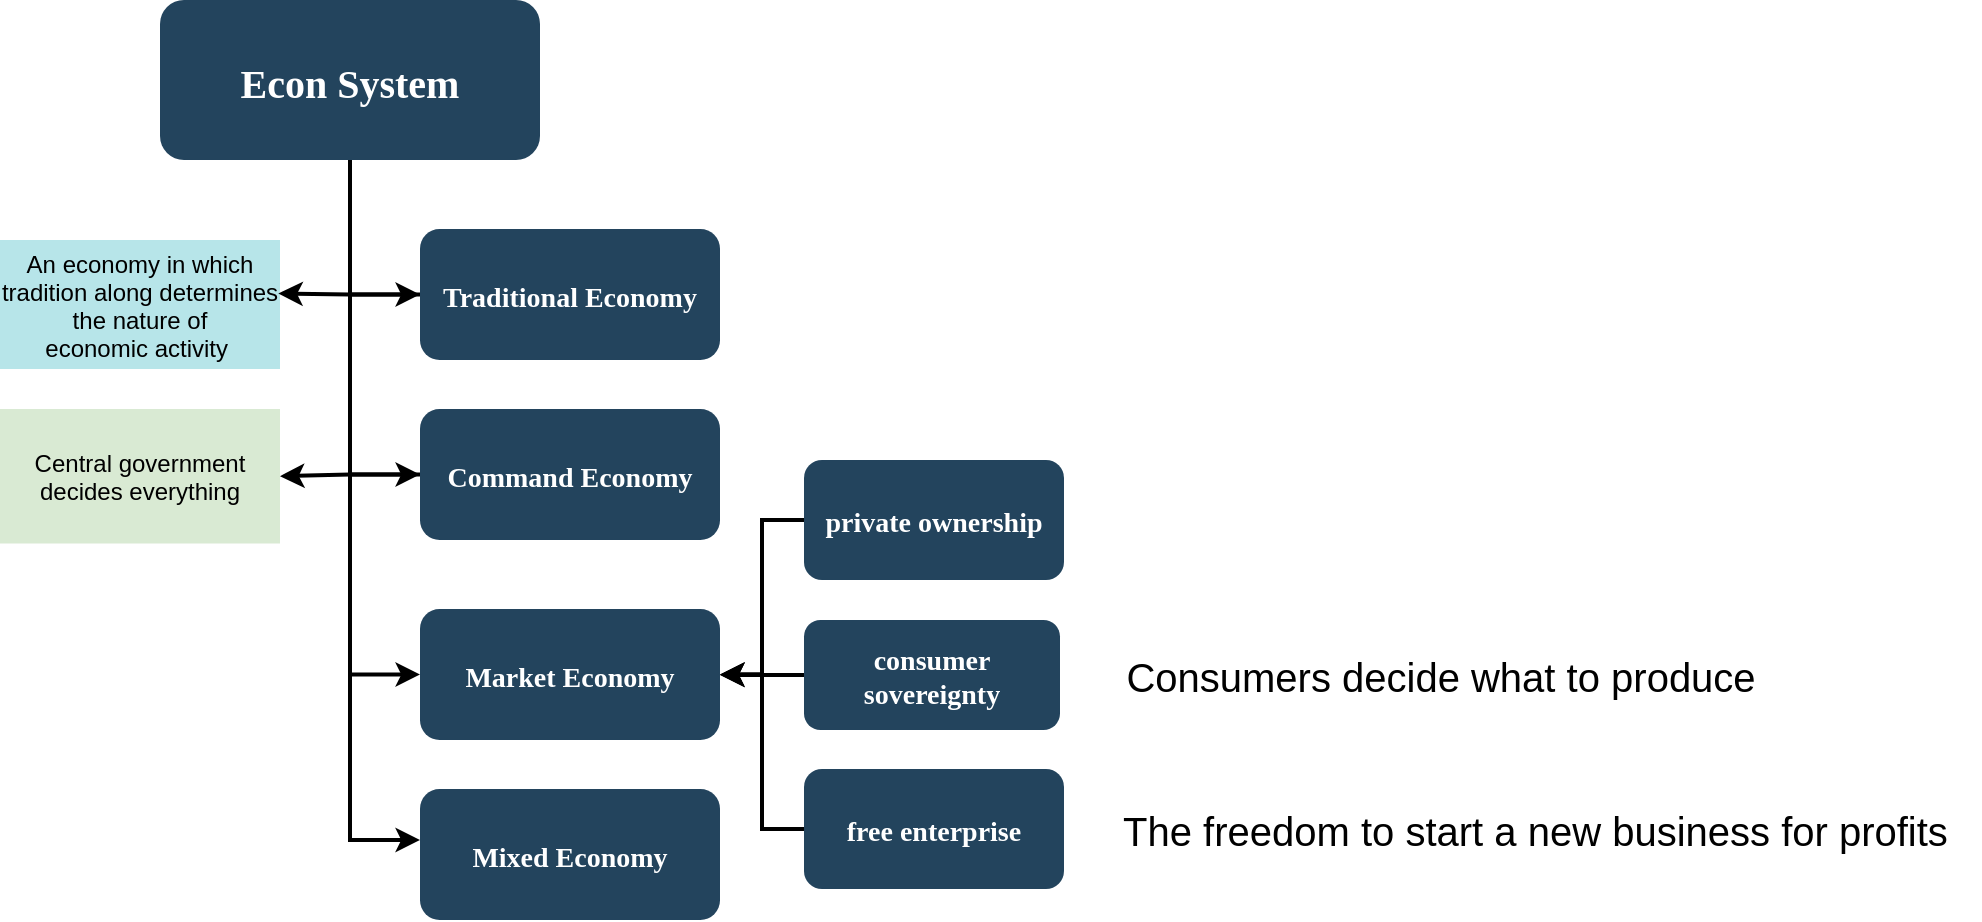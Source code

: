 <mxfile version="20.4.0" type="github">
  <diagram name="Page-1" id="2c0d36ab-eaac-3732-788b-9136903baeff">
    <mxGraphModel dx="1544" dy="933" grid="1" gridSize="10" guides="1" tooltips="1" connect="1" arrows="1" fold="1" page="1" pageScale="1.5" pageWidth="1169" pageHeight="827" background="none" math="0" shadow="0">
      <root>
        <mxCell id="0" />
        <mxCell id="1" parent="0" />
        <mxCell id="111" value="Central government &#xa;decides everything" style="fillColor=#D9EAD3;strokeColor=none" parent="1" vertex="1">
          <mxGeometry x="570" y="384.5" width="140" height="67.25" as="geometry" />
        </mxCell>
        <mxCell id="108" value="An economy in which &#xa;tradition along determines&#xa;the nature of &#xa;economic activity " style="fillColor=#12AAB5;strokeColor=none;opacity=30;" parent="1" vertex="1">
          <mxGeometry x="570" y="300" width="140" height="64.5" as="geometry" />
        </mxCell>
        <mxCell id="pm9kI_KTFTprWazmq4Pj-146" style="edgeStyle=orthogonalEdgeStyle;rounded=0;orthogonalLoop=1;jettySize=auto;html=1;exitX=0.5;exitY=1;exitDx=0;exitDy=0;entryX=0;entryY=0.5;entryDx=0;entryDy=0;strokeWidth=2;fontSize=20;" parent="1" source="13" target="pm9kI_KTFTprWazmq4Pj-124" edge="1">
          <mxGeometry relative="1" as="geometry" />
        </mxCell>
        <mxCell id="13" value="Econ System" style="rounded=1;fillColor=#23445D;gradientColor=none;strokeColor=none;fontColor=#FFFFFF;fontStyle=1;fontFamily=Tahoma;fontSize=20;" parent="1" vertex="1">
          <mxGeometry x="650" y="180" width="190" height="80" as="geometry" />
        </mxCell>
        <mxCell id="pm9kI_KTFTprWazmq4Pj-128" style="edgeStyle=orthogonalEdgeStyle;rounded=0;orthogonalLoop=1;jettySize=auto;html=1;entryX=0.994;entryY=0.415;entryDx=0;entryDy=0;entryPerimeter=0;fontSize=20;strokeWidth=2;" parent="1" source="16" target="108" edge="1">
          <mxGeometry relative="1" as="geometry" />
        </mxCell>
        <mxCell id="16" value="Traditional Economy" style="rounded=1;fillColor=#23445D;gradientColor=none;strokeColor=none;fontColor=#FFFFFF;fontStyle=1;fontFamily=Tahoma;fontSize=14" parent="1" vertex="1">
          <mxGeometry x="780" y="294.5" width="150" height="65.5" as="geometry" />
        </mxCell>
        <mxCell id="64" value="" style="edgeStyle=elbowEdgeStyle;elbow=horizontal;strokeWidth=2;rounded=0" parent="1" source="13" target="16" edge="1">
          <mxGeometry x="520" y="-20" width="100" height="100" as="geometry">
            <mxPoint x="520" y="80" as="sourcePoint" />
            <mxPoint x="620" y="-20" as="targetPoint" />
            <Array as="points">
              <mxPoint x="745" y="280" />
            </Array>
          </mxGeometry>
        </mxCell>
        <mxCell id="65" value="" style="edgeStyle=elbowEdgeStyle;elbow=horizontal;strokeWidth=2;rounded=0" parent="1" source="13" target="pm9kI_KTFTprWazmq4Pj-123" edge="1">
          <mxGeometry x="520" y="-20" width="100" height="100" as="geometry">
            <mxPoint x="520" y="80" as="sourcePoint" />
            <mxPoint x="780" y="420" as="targetPoint" />
            <Array as="points">
              <mxPoint x="745" y="320" />
            </Array>
          </mxGeometry>
        </mxCell>
        <mxCell id="67" value="" style="edgeStyle=elbowEdgeStyle;elbow=horizontal;strokeWidth=2;rounded=0" parent="1" source="13" edge="1">
          <mxGeometry x="520" y="-20" width="100" height="100" as="geometry">
            <mxPoint x="520" y="80" as="sourcePoint" />
            <mxPoint x="780" y="600.0" as="targetPoint" />
            <Array as="points">
              <mxPoint x="745" y="420" />
            </Array>
          </mxGeometry>
        </mxCell>
        <mxCell id="pm9kI_KTFTprWazmq4Pj-132" style="edgeStyle=orthogonalEdgeStyle;rounded=0;orthogonalLoop=1;jettySize=auto;html=1;exitX=0;exitY=0.5;exitDx=0;exitDy=0;entryX=1;entryY=0.5;entryDx=0;entryDy=0;strokeWidth=2;fontSize=20;" parent="1" source="pm9kI_KTFTprWazmq4Pj-123" target="111" edge="1">
          <mxGeometry relative="1" as="geometry" />
        </mxCell>
        <mxCell id="pm9kI_KTFTprWazmq4Pj-123" value="Command Economy" style="rounded=1;fillColor=#23445D;gradientColor=none;strokeColor=none;fontColor=#FFFFFF;fontStyle=1;fontFamily=Tahoma;fontSize=14" parent="1" vertex="1">
          <mxGeometry x="780" y="384.5" width="150" height="65.5" as="geometry" />
        </mxCell>
        <mxCell id="pm9kI_KTFTprWazmq4Pj-124" value="Market Economy" style="rounded=1;fillColor=#23445D;gradientColor=none;strokeColor=none;fontColor=#FFFFFF;fontStyle=1;fontFamily=Tahoma;fontSize=14" parent="1" vertex="1">
          <mxGeometry x="780" y="484.5" width="150" height="65.5" as="geometry" />
        </mxCell>
        <mxCell id="pm9kI_KTFTprWazmq4Pj-125" value="Mixed Economy" style="rounded=1;fillColor=#23445D;gradientColor=none;strokeColor=none;fontColor=#FFFFFF;fontStyle=1;fontFamily=Tahoma;fontSize=14" parent="1" vertex="1">
          <mxGeometry x="780" y="574.5" width="150" height="65.5" as="geometry" />
        </mxCell>
        <mxCell id="pm9kI_KTFTprWazmq4Pj-143" style="edgeStyle=orthogonalEdgeStyle;rounded=0;orthogonalLoop=1;jettySize=auto;html=1;exitX=0;exitY=0.5;exitDx=0;exitDy=0;entryX=1;entryY=0.5;entryDx=0;entryDy=0;strokeWidth=2;fontSize=20;" parent="1" source="pm9kI_KTFTprWazmq4Pj-134" target="pm9kI_KTFTprWazmq4Pj-124" edge="1">
          <mxGeometry relative="1" as="geometry" />
        </mxCell>
        <mxCell id="pm9kI_KTFTprWazmq4Pj-134" value="private ownership" style="rounded=1;fillColor=#23445D;gradientColor=none;strokeColor=none;fontColor=#FFFFFF;fontStyle=1;fontFamily=Tahoma;fontSize=14" parent="1" vertex="1">
          <mxGeometry x="972" y="410" width="130" height="60" as="geometry" />
        </mxCell>
        <mxCell id="pm9kI_KTFTprWazmq4Pj-144" style="edgeStyle=orthogonalEdgeStyle;rounded=0;orthogonalLoop=1;jettySize=auto;html=1;exitX=0;exitY=0.5;exitDx=0;exitDy=0;strokeWidth=2;fontSize=20;" parent="1" source="pm9kI_KTFTprWazmq4Pj-136" edge="1">
          <mxGeometry relative="1" as="geometry">
            <mxPoint x="930" y="517.5" as="targetPoint" />
          </mxGeometry>
        </mxCell>
        <mxCell id="pm9kI_KTFTprWazmq4Pj-136" value="consumer &#xa;sovereignty" style="rounded=1;fillColor=#23445D;gradientColor=none;strokeColor=none;fontColor=#FFFFFF;fontStyle=1;fontFamily=Tahoma;fontSize=14" parent="1" vertex="1">
          <mxGeometry x="972" y="490" width="128" height="55" as="geometry" />
        </mxCell>
        <mxCell id="pm9kI_KTFTprWazmq4Pj-145" style="edgeStyle=orthogonalEdgeStyle;rounded=0;orthogonalLoop=1;jettySize=auto;html=1;exitX=0;exitY=0.5;exitDx=0;exitDy=0;entryX=1;entryY=0.5;entryDx=0;entryDy=0;strokeWidth=2;fontSize=20;" parent="1" source="pm9kI_KTFTprWazmq4Pj-137" target="pm9kI_KTFTprWazmq4Pj-124" edge="1">
          <mxGeometry relative="1" as="geometry" />
        </mxCell>
        <mxCell id="pm9kI_KTFTprWazmq4Pj-137" value="free enterprise" style="rounded=1;fillColor=#23445D;gradientColor=none;strokeColor=none;fontColor=#FFFFFF;fontStyle=1;fontFamily=Tahoma;fontSize=14" parent="1" vertex="1">
          <mxGeometry x="972" y="564.5" width="130" height="60" as="geometry" />
        </mxCell>
        <mxCell id="pm9kI_KTFTprWazmq4Pj-147" value="Consumers decide what to produce" style="text;html=1;align=center;verticalAlign=middle;resizable=0;points=[];autosize=1;strokeColor=none;fillColor=none;fontSize=20;" parent="1" vertex="1">
          <mxGeometry x="1120" y="497.5" width="340" height="40" as="geometry" />
        </mxCell>
        <mxCell id="pm9kI_KTFTprWazmq4Pj-148" value="The freedom to start a new business for profits&amp;nbsp;" style="text;html=1;align=center;verticalAlign=middle;resizable=0;points=[];autosize=1;strokeColor=none;fillColor=none;fontSize=20;" parent="1" vertex="1">
          <mxGeometry x="1120" y="574.5" width="440" height="40" as="geometry" />
        </mxCell>
      </root>
    </mxGraphModel>
  </diagram>
</mxfile>
